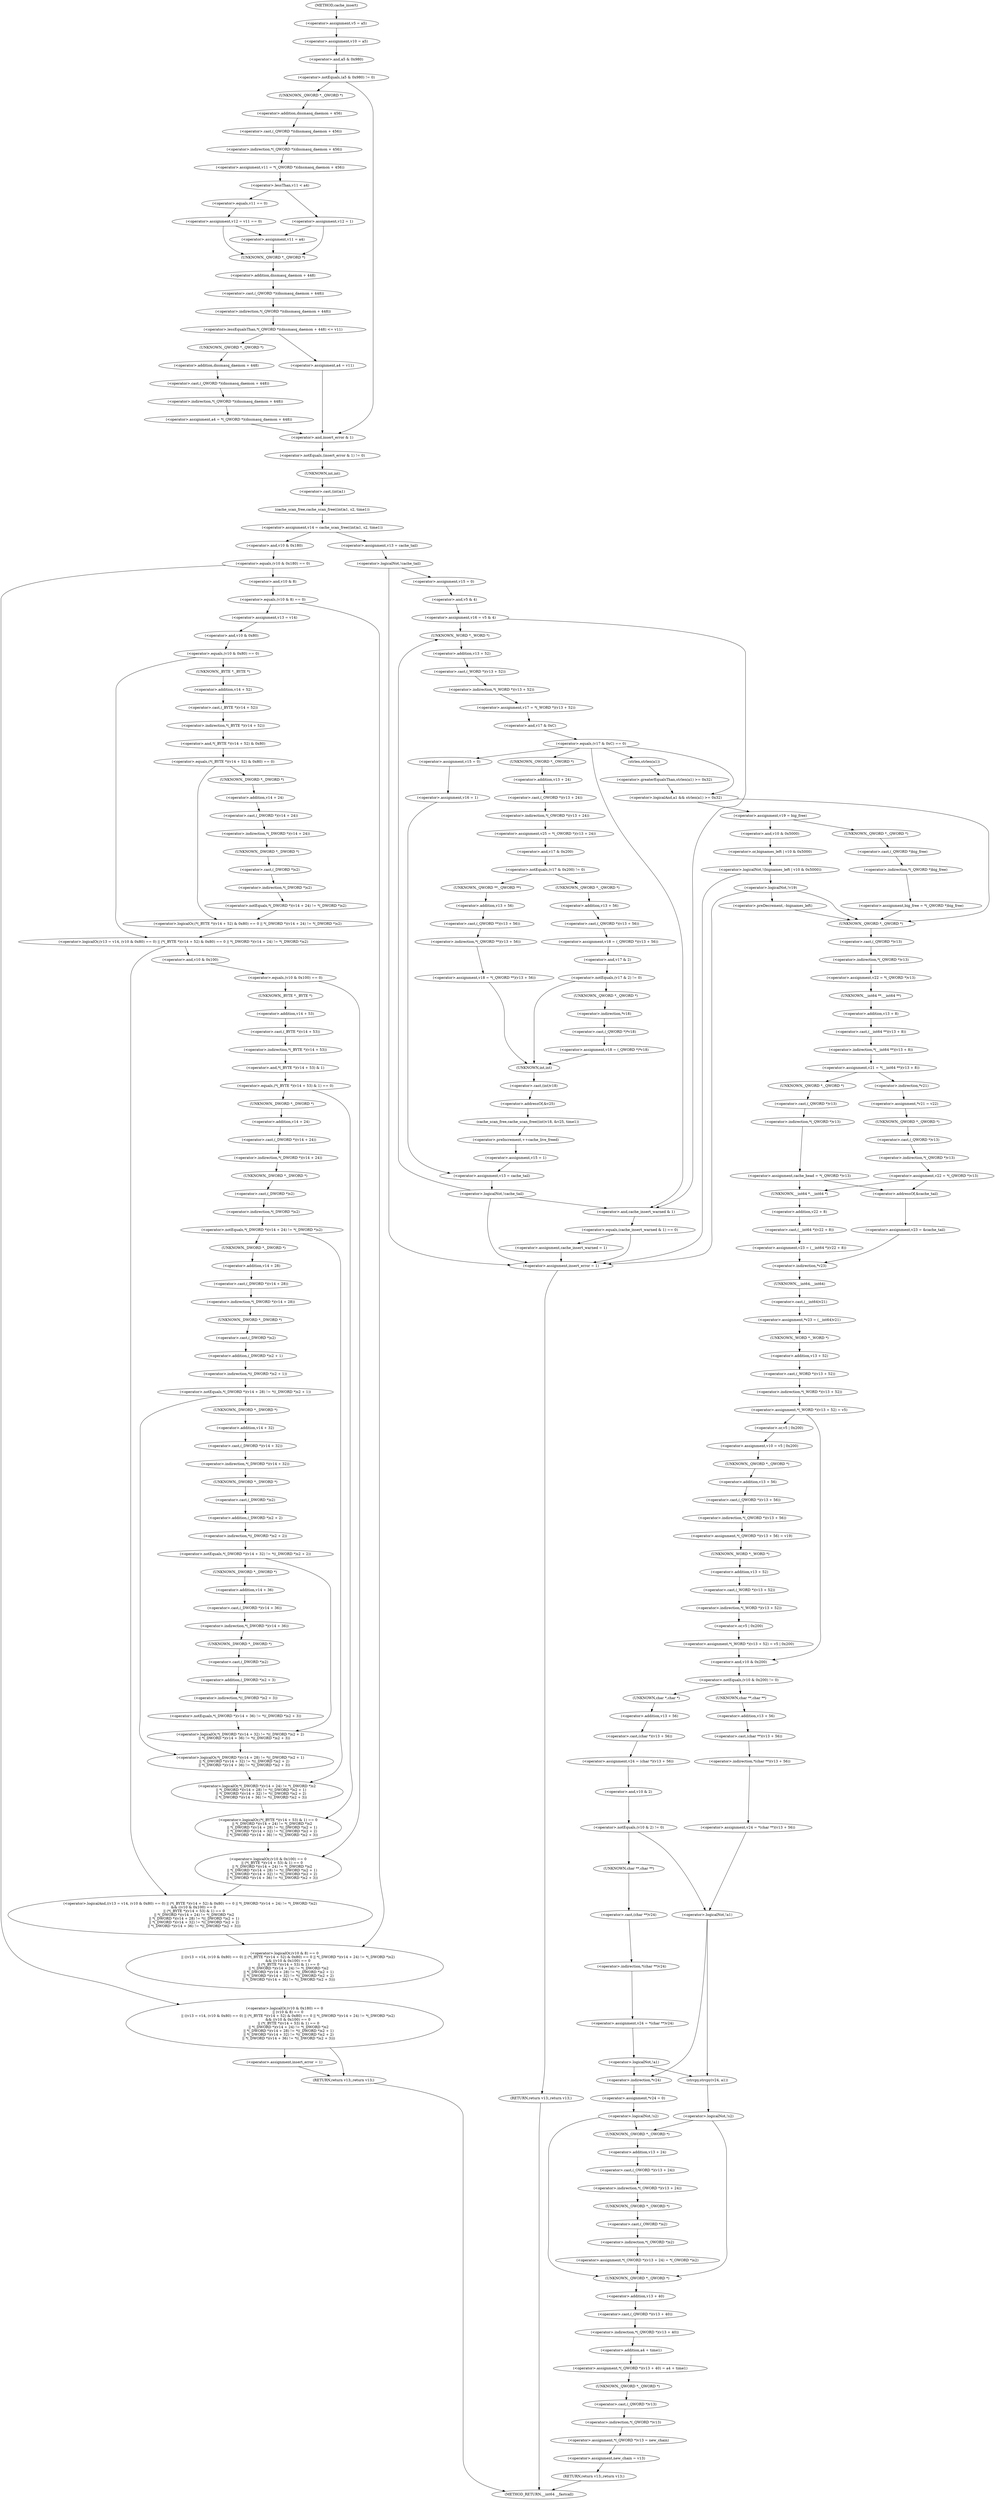digraph cache_insert {  
"1000140" [label = "(<operator>.assignment,v5 = a5)" ]
"1000143" [label = "(<operator>.assignment,v10 = a5)" ]
"1000147" [label = "(<operator>.notEquals,(a5 & 0x980) != 0)" ]
"1000148" [label = "(<operator>.and,a5 & 0x980)" ]
"1000153" [label = "(<operator>.assignment,v11 = *(_QWORD *)(dnsmasq_daemon + 456))" ]
"1000155" [label = "(<operator>.indirection,*(_QWORD *)(dnsmasq_daemon + 456))" ]
"1000156" [label = "(<operator>.cast,(_QWORD *)(dnsmasq_daemon + 456))" ]
"1000157" [label = "(UNKNOWN,_QWORD *,_QWORD *)" ]
"1000158" [label = "(<operator>.addition,dnsmasq_daemon + 456)" ]
"1000162" [label = "(<operator>.lessThan,v11 < a4)" ]
"1000165" [label = "(<operator>.assignment,v12 = v11 == 0)" ]
"1000167" [label = "(<operator>.equals,v11 == 0)" ]
"1000171" [label = "(<operator>.assignment,v12 = 1)" ]
"1000176" [label = "(<operator>.assignment,v11 = a4)" ]
"1000180" [label = "(<operator>.lessEqualsThan,*(_QWORD *)(dnsmasq_daemon + 448) <= v11)" ]
"1000181" [label = "(<operator>.indirection,*(_QWORD *)(dnsmasq_daemon + 448))" ]
"1000182" [label = "(<operator>.cast,(_QWORD *)(dnsmasq_daemon + 448))" ]
"1000183" [label = "(UNKNOWN,_QWORD *,_QWORD *)" ]
"1000184" [label = "(<operator>.addition,dnsmasq_daemon + 448)" ]
"1000188" [label = "(<operator>.assignment,a4 = v11)" ]
"1000192" [label = "(<operator>.assignment,a4 = *(_QWORD *)(dnsmasq_daemon + 448))" ]
"1000194" [label = "(<operator>.indirection,*(_QWORD *)(dnsmasq_daemon + 448))" ]
"1000195" [label = "(<operator>.cast,(_QWORD *)(dnsmasq_daemon + 448))" ]
"1000196" [label = "(UNKNOWN,_QWORD *,_QWORD *)" ]
"1000197" [label = "(<operator>.addition,dnsmasq_daemon + 448)" ]
"1000201" [label = "(<operator>.notEquals,(insert_error & 1) != 0)" ]
"1000202" [label = "(<operator>.and,insert_error & 1)" ]
"1000207" [label = "(<operator>.assignment,v14 = cache_scan_free((int)a1, s2, time1))" ]
"1000209" [label = "(cache_scan_free,cache_scan_free((int)a1, s2, time1))" ]
"1000210" [label = "(<operator>.cast,(int)a1)" ]
"1000211" [label = "(UNKNOWN,int,int)" ]
"1000219" [label = "(<operator>.logicalOr,(v10 & 0x180) == 0\n      || (v10 & 8) == 0\n      || ((v13 = v14, (v10 & 0x80) == 0) || (*(_BYTE *)(v14 + 52) & 0x80) == 0 || *(_DWORD *)(v14 + 24) != *(_DWORD *)s2)\n      && ((v10 & 0x100) == 0\n       || (*(_BYTE *)(v14 + 53) & 1) == 0\n       || *(_DWORD *)(v14 + 24) != *(_DWORD *)s2\n       || *(_DWORD *)(v14 + 28) != *((_DWORD *)s2 + 1)\n       || *(_DWORD *)(v14 + 32) != *((_DWORD *)s2 + 2)\n       || *(_DWORD *)(v14 + 36) != *((_DWORD *)s2 + 3)))" ]
"1000220" [label = "(<operator>.equals,(v10 & 0x180) == 0)" ]
"1000221" [label = "(<operator>.and,v10 & 0x180)" ]
"1000225" [label = "(<operator>.logicalOr,(v10 & 8) == 0\n      || ((v13 = v14, (v10 & 0x80) == 0) || (*(_BYTE *)(v14 + 52) & 0x80) == 0 || *(_DWORD *)(v14 + 24) != *(_DWORD *)s2)\n      && ((v10 & 0x100) == 0\n       || (*(_BYTE *)(v14 + 53) & 1) == 0\n       || *(_DWORD *)(v14 + 24) != *(_DWORD *)s2\n       || *(_DWORD *)(v14 + 28) != *((_DWORD *)s2 + 1)\n       || *(_DWORD *)(v14 + 32) != *((_DWORD *)s2 + 2)\n       || *(_DWORD *)(v14 + 36) != *((_DWORD *)s2 + 3)))" ]
"1000226" [label = "(<operator>.equals,(v10 & 8) == 0)" ]
"1000227" [label = "(<operator>.and,v10 & 8)" ]
"1000231" [label = "(<operator>.logicalAnd,((v13 = v14, (v10 & 0x80) == 0) || (*(_BYTE *)(v14 + 52) & 0x80) == 0 || *(_DWORD *)(v14 + 24) != *(_DWORD *)s2)\n      && ((v10 & 0x100) == 0\n       || (*(_BYTE *)(v14 + 53) & 1) == 0\n       || *(_DWORD *)(v14 + 24) != *(_DWORD *)s2\n       || *(_DWORD *)(v14 + 28) != *((_DWORD *)s2 + 1)\n       || *(_DWORD *)(v14 + 32) != *((_DWORD *)s2 + 2)\n       || *(_DWORD *)(v14 + 36) != *((_DWORD *)s2 + 3)))" ]
"1000232" [label = "(<operator>.logicalOr,(v13 = v14, (v10 & 0x80) == 0) || (*(_BYTE *)(v14 + 52) & 0x80) == 0 || *(_DWORD *)(v14 + 24) != *(_DWORD *)s2)" ]
"1000234" [label = "(<operator>.assignment,v13 = v14)" ]
"1000237" [label = "(<operator>.equals,(v10 & 0x80) == 0)" ]
"1000238" [label = "(<operator>.and,v10 & 0x80)" ]
"1000242" [label = "(<operator>.logicalOr,(*(_BYTE *)(v14 + 52) & 0x80) == 0 || *(_DWORD *)(v14 + 24) != *(_DWORD *)s2)" ]
"1000243" [label = "(<operator>.equals,(*(_BYTE *)(v14 + 52) & 0x80) == 0)" ]
"1000244" [label = "(<operator>.and,*(_BYTE *)(v14 + 52) & 0x80)" ]
"1000245" [label = "(<operator>.indirection,*(_BYTE *)(v14 + 52))" ]
"1000246" [label = "(<operator>.cast,(_BYTE *)(v14 + 52))" ]
"1000247" [label = "(UNKNOWN,_BYTE *,_BYTE *)" ]
"1000248" [label = "(<operator>.addition,v14 + 52)" ]
"1000253" [label = "(<operator>.notEquals,*(_DWORD *)(v14 + 24) != *(_DWORD *)s2)" ]
"1000254" [label = "(<operator>.indirection,*(_DWORD *)(v14 + 24))" ]
"1000255" [label = "(<operator>.cast,(_DWORD *)(v14 + 24))" ]
"1000256" [label = "(UNKNOWN,_DWORD *,_DWORD *)" ]
"1000257" [label = "(<operator>.addition,v14 + 24)" ]
"1000260" [label = "(<operator>.indirection,*(_DWORD *)s2)" ]
"1000261" [label = "(<operator>.cast,(_DWORD *)s2)" ]
"1000262" [label = "(UNKNOWN,_DWORD *,_DWORD *)" ]
"1000264" [label = "(<operator>.logicalOr,(v10 & 0x100) == 0\n       || (*(_BYTE *)(v14 + 53) & 1) == 0\n       || *(_DWORD *)(v14 + 24) != *(_DWORD *)s2\n       || *(_DWORD *)(v14 + 28) != *((_DWORD *)s2 + 1)\n       || *(_DWORD *)(v14 + 32) != *((_DWORD *)s2 + 2)\n       || *(_DWORD *)(v14 + 36) != *((_DWORD *)s2 + 3))" ]
"1000265" [label = "(<operator>.equals,(v10 & 0x100) == 0)" ]
"1000266" [label = "(<operator>.and,v10 & 0x100)" ]
"1000270" [label = "(<operator>.logicalOr,(*(_BYTE *)(v14 + 53) & 1) == 0\n       || *(_DWORD *)(v14 + 24) != *(_DWORD *)s2\n       || *(_DWORD *)(v14 + 28) != *((_DWORD *)s2 + 1)\n       || *(_DWORD *)(v14 + 32) != *((_DWORD *)s2 + 2)\n       || *(_DWORD *)(v14 + 36) != *((_DWORD *)s2 + 3))" ]
"1000271" [label = "(<operator>.equals,(*(_BYTE *)(v14 + 53) & 1) == 0)" ]
"1000272" [label = "(<operator>.and,*(_BYTE *)(v14 + 53) & 1)" ]
"1000273" [label = "(<operator>.indirection,*(_BYTE *)(v14 + 53))" ]
"1000274" [label = "(<operator>.cast,(_BYTE *)(v14 + 53))" ]
"1000275" [label = "(UNKNOWN,_BYTE *,_BYTE *)" ]
"1000276" [label = "(<operator>.addition,v14 + 53)" ]
"1000281" [label = "(<operator>.logicalOr,*(_DWORD *)(v14 + 24) != *(_DWORD *)s2\n       || *(_DWORD *)(v14 + 28) != *((_DWORD *)s2 + 1)\n       || *(_DWORD *)(v14 + 32) != *((_DWORD *)s2 + 2)\n       || *(_DWORD *)(v14 + 36) != *((_DWORD *)s2 + 3))" ]
"1000282" [label = "(<operator>.notEquals,*(_DWORD *)(v14 + 24) != *(_DWORD *)s2)" ]
"1000283" [label = "(<operator>.indirection,*(_DWORD *)(v14 + 24))" ]
"1000284" [label = "(<operator>.cast,(_DWORD *)(v14 + 24))" ]
"1000285" [label = "(UNKNOWN,_DWORD *,_DWORD *)" ]
"1000286" [label = "(<operator>.addition,v14 + 24)" ]
"1000289" [label = "(<operator>.indirection,*(_DWORD *)s2)" ]
"1000290" [label = "(<operator>.cast,(_DWORD *)s2)" ]
"1000291" [label = "(UNKNOWN,_DWORD *,_DWORD *)" ]
"1000293" [label = "(<operator>.logicalOr,*(_DWORD *)(v14 + 28) != *((_DWORD *)s2 + 1)\n       || *(_DWORD *)(v14 + 32) != *((_DWORD *)s2 + 2)\n       || *(_DWORD *)(v14 + 36) != *((_DWORD *)s2 + 3))" ]
"1000294" [label = "(<operator>.notEquals,*(_DWORD *)(v14 + 28) != *((_DWORD *)s2 + 1))" ]
"1000295" [label = "(<operator>.indirection,*(_DWORD *)(v14 + 28))" ]
"1000296" [label = "(<operator>.cast,(_DWORD *)(v14 + 28))" ]
"1000297" [label = "(UNKNOWN,_DWORD *,_DWORD *)" ]
"1000298" [label = "(<operator>.addition,v14 + 28)" ]
"1000301" [label = "(<operator>.indirection,*((_DWORD *)s2 + 1))" ]
"1000302" [label = "(<operator>.addition,(_DWORD *)s2 + 1)" ]
"1000303" [label = "(<operator>.cast,(_DWORD *)s2)" ]
"1000304" [label = "(UNKNOWN,_DWORD *,_DWORD *)" ]
"1000307" [label = "(<operator>.logicalOr,*(_DWORD *)(v14 + 32) != *((_DWORD *)s2 + 2)\n       || *(_DWORD *)(v14 + 36) != *((_DWORD *)s2 + 3))" ]
"1000308" [label = "(<operator>.notEquals,*(_DWORD *)(v14 + 32) != *((_DWORD *)s2 + 2))" ]
"1000309" [label = "(<operator>.indirection,*(_DWORD *)(v14 + 32))" ]
"1000310" [label = "(<operator>.cast,(_DWORD *)(v14 + 32))" ]
"1000311" [label = "(UNKNOWN,_DWORD *,_DWORD *)" ]
"1000312" [label = "(<operator>.addition,v14 + 32)" ]
"1000315" [label = "(<operator>.indirection,*((_DWORD *)s2 + 2))" ]
"1000316" [label = "(<operator>.addition,(_DWORD *)s2 + 2)" ]
"1000317" [label = "(<operator>.cast,(_DWORD *)s2)" ]
"1000318" [label = "(UNKNOWN,_DWORD *,_DWORD *)" ]
"1000321" [label = "(<operator>.notEquals,*(_DWORD *)(v14 + 36) != *((_DWORD *)s2 + 3))" ]
"1000322" [label = "(<operator>.indirection,*(_DWORD *)(v14 + 36))" ]
"1000323" [label = "(<operator>.cast,(_DWORD *)(v14 + 36))" ]
"1000324" [label = "(UNKNOWN,_DWORD *,_DWORD *)" ]
"1000325" [label = "(<operator>.addition,v14 + 36)" ]
"1000328" [label = "(<operator>.indirection,*((_DWORD *)s2 + 3))" ]
"1000329" [label = "(<operator>.addition,(_DWORD *)s2 + 3)" ]
"1000330" [label = "(<operator>.cast,(_DWORD *)s2)" ]
"1000331" [label = "(UNKNOWN,_DWORD *,_DWORD *)" ]
"1000336" [label = "(<operator>.assignment,insert_error = 1)" ]
"1000339" [label = "(RETURN,return v13;,return v13;)" ]
"1000341" [label = "(<operator>.assignment,v13 = cache_tail)" ]
"1000345" [label = "(<operator>.logicalNot,!cache_tail)" ]
"1000348" [label = "(<operator>.assignment,v15 = 0)" ]
"1000351" [label = "(<operator>.assignment,v16 = v5 & 4)" ]
"1000353" [label = "(<operator>.and,v5 & 4)" ]
"1000359" [label = "(<operator>.assignment,v17 = *(_WORD *)(v13 + 52))" ]
"1000361" [label = "(<operator>.indirection,*(_WORD *)(v13 + 52))" ]
"1000362" [label = "(<operator>.cast,(_WORD *)(v13 + 52))" ]
"1000363" [label = "(UNKNOWN,_WORD *,_WORD *)" ]
"1000364" [label = "(<operator>.addition,v13 + 52)" ]
"1000368" [label = "(<operator>.equals,(v17 & 0xC) == 0)" ]
"1000369" [label = "(<operator>.and,v17 & 0xC)" ]
"1000375" [label = "(<operator>.logicalAnd,a1 && strlen(a1) >= 0x32)" ]
"1000377" [label = "(<operator>.greaterEqualsThan,strlen(a1) >= 0x32)" ]
"1000378" [label = "(strlen,strlen(a1))" ]
"1000382" [label = "(<operator>.assignment,v19 = big_free)" ]
"1000388" [label = "(<operator>.assignment,big_free = *(_QWORD *)big_free)" ]
"1000390" [label = "(<operator>.indirection,*(_QWORD *)big_free)" ]
"1000391" [label = "(<operator>.cast,(_QWORD *)big_free)" ]
"1000392" [label = "(UNKNOWN,_QWORD *,_QWORD *)" ]
"1000397" [label = "(<operator>.logicalNot,!(bignames_left | v10 & 0x5000))" ]
"1000398" [label = "(<operator>.or,bignames_left | v10 & 0x5000)" ]
"1000400" [label = "(<operator>.and,v10 & 0x5000)" ]
"1000405" [label = "(<operator>.logicalNot,!v19)" ]
"1000410" [label = "(<operator>.preDecrement,--bignames_left)" ]
"1000415" [label = "(<operator>.assignment,v22 = *(_QWORD *)v13)" ]
"1000417" [label = "(<operator>.indirection,*(_QWORD *)v13)" ]
"1000418" [label = "(<operator>.cast,(_QWORD *)v13)" ]
"1000419" [label = "(UNKNOWN,_QWORD *,_QWORD *)" ]
"1000421" [label = "(<operator>.assignment,v21 = *(__int64 **)(v13 + 8))" ]
"1000423" [label = "(<operator>.indirection,*(__int64 **)(v13 + 8))" ]
"1000424" [label = "(<operator>.cast,(__int64 **)(v13 + 8))" ]
"1000425" [label = "(UNKNOWN,__int64 **,__int64 **)" ]
"1000426" [label = "(<operator>.addition,v13 + 8)" ]
"1000432" [label = "(<operator>.assignment,*v21 = v22)" ]
"1000433" [label = "(<operator>.indirection,*v21)" ]
"1000436" [label = "(<operator>.assignment,v22 = *(_QWORD *)v13)" ]
"1000438" [label = "(<operator>.indirection,*(_QWORD *)v13)" ]
"1000439" [label = "(<operator>.cast,(_QWORD *)v13)" ]
"1000440" [label = "(UNKNOWN,_QWORD *,_QWORD *)" ]
"1000444" [label = "(<operator>.assignment,cache_head = *(_QWORD *)v13)" ]
"1000446" [label = "(<operator>.indirection,*(_QWORD *)v13)" ]
"1000447" [label = "(<operator>.cast,(_QWORD *)v13)" ]
"1000448" [label = "(UNKNOWN,_QWORD *,_QWORD *)" ]
"1000452" [label = "(<operator>.assignment,v23 = (__int64 *)(v22 + 8))" ]
"1000454" [label = "(<operator>.cast,(__int64 *)(v22 + 8))" ]
"1000455" [label = "(UNKNOWN,__int64 *,__int64 *)" ]
"1000456" [label = "(<operator>.addition,v22 + 8)" ]
"1000460" [label = "(<operator>.assignment,v23 = &cache_tail)" ]
"1000462" [label = "(<operator>.addressOf,&cache_tail)" ]
"1000464" [label = "(<operator>.assignment,*v23 = (__int64)v21)" ]
"1000465" [label = "(<operator>.indirection,*v23)" ]
"1000467" [label = "(<operator>.cast,(__int64)v21)" ]
"1000468" [label = "(UNKNOWN,__int64,__int64)" ]
"1000470" [label = "(<operator>.assignment,*(_WORD *)(v13 + 52) = v5)" ]
"1000471" [label = "(<operator>.indirection,*(_WORD *)(v13 + 52))" ]
"1000472" [label = "(<operator>.cast,(_WORD *)(v13 + 52))" ]
"1000473" [label = "(UNKNOWN,_WORD *,_WORD *)" ]
"1000474" [label = "(<operator>.addition,v13 + 52)" ]
"1000481" [label = "(<operator>.assignment,v10 = v5 | 0x200)" ]
"1000483" [label = "(<operator>.or,v5 | 0x200)" ]
"1000486" [label = "(<operator>.assignment,*(_QWORD *)(v13 + 56) = v19)" ]
"1000487" [label = "(<operator>.indirection,*(_QWORD *)(v13 + 56))" ]
"1000488" [label = "(<operator>.cast,(_QWORD *)(v13 + 56))" ]
"1000489" [label = "(UNKNOWN,_QWORD *,_QWORD *)" ]
"1000490" [label = "(<operator>.addition,v13 + 56)" ]
"1000494" [label = "(<operator>.assignment,*(_WORD *)(v13 + 52) = v5 | 0x200)" ]
"1000495" [label = "(<operator>.indirection,*(_WORD *)(v13 + 52))" ]
"1000496" [label = "(<operator>.cast,(_WORD *)(v13 + 52))" ]
"1000497" [label = "(UNKNOWN,_WORD *,_WORD *)" ]
"1000498" [label = "(<operator>.addition,v13 + 52)" ]
"1000501" [label = "(<operator>.or,v5 | 0x200)" ]
"1000505" [label = "(<operator>.notEquals,(v10 & 0x200) != 0)" ]
"1000506" [label = "(<operator>.and,v10 & 0x200)" ]
"1000511" [label = "(<operator>.assignment,v24 = *(char **)(v13 + 56))" ]
"1000513" [label = "(<operator>.indirection,*(char **)(v13 + 56))" ]
"1000514" [label = "(<operator>.cast,(char **)(v13 + 56))" ]
"1000515" [label = "(UNKNOWN,char **,char **)" ]
"1000516" [label = "(<operator>.addition,v13 + 56)" ]
"1000521" [label = "(<operator>.assignment,v24 = (char *)(v13 + 56))" ]
"1000523" [label = "(<operator>.cast,(char *)(v13 + 56))" ]
"1000524" [label = "(UNKNOWN,char *,char *)" ]
"1000525" [label = "(<operator>.addition,v13 + 56)" ]
"1000529" [label = "(<operator>.notEquals,(v10 & 2) != 0)" ]
"1000530" [label = "(<operator>.and,v10 & 2)" ]
"1000535" [label = "(<operator>.assignment,v24 = *(char **)v24)" ]
"1000537" [label = "(<operator>.indirection,*(char **)v24)" ]
"1000538" [label = "(<operator>.cast,(char **)v24)" ]
"1000539" [label = "(UNKNOWN,char **,char **)" ]
"1000542" [label = "(<operator>.logicalNot,!a1)" ]
"1000546" [label = "(<operator>.assignment,*v24 = 0)" ]
"1000547" [label = "(<operator>.indirection,*v24)" ]
"1000551" [label = "(<operator>.logicalNot,!s2)" ]
"1000555" [label = "(<operator>.assignment,*(_QWORD *)(v13 + 40) = a4 + time1)" ]
"1000556" [label = "(<operator>.indirection,*(_QWORD *)(v13 + 40))" ]
"1000557" [label = "(<operator>.cast,(_QWORD *)(v13 + 40))" ]
"1000558" [label = "(UNKNOWN,_QWORD *,_QWORD *)" ]
"1000559" [label = "(<operator>.addition,v13 + 40)" ]
"1000562" [label = "(<operator>.addition,a4 + time1)" ]
"1000565" [label = "(<operator>.assignment,*(_QWORD *)v13 = new_chain)" ]
"1000566" [label = "(<operator>.indirection,*(_QWORD *)v13)" ]
"1000567" [label = "(<operator>.cast,(_QWORD *)v13)" ]
"1000568" [label = "(UNKNOWN,_QWORD *,_QWORD *)" ]
"1000571" [label = "(<operator>.assignment,new_chain = v13)" ]
"1000574" [label = "(RETURN,return v13;,return v13;)" ]
"1000577" [label = "(<operator>.assignment,*(_OWORD *)(v13 + 24) = *(_OWORD *)s2)" ]
"1000578" [label = "(<operator>.indirection,*(_OWORD *)(v13 + 24))" ]
"1000579" [label = "(<operator>.cast,(_OWORD *)(v13 + 24))" ]
"1000580" [label = "(UNKNOWN,_OWORD *,_OWORD *)" ]
"1000581" [label = "(<operator>.addition,v13 + 24)" ]
"1000584" [label = "(<operator>.indirection,*(_OWORD *)s2)" ]
"1000585" [label = "(<operator>.cast,(_OWORD *)s2)" ]
"1000586" [label = "(UNKNOWN,_OWORD *,_OWORD *)" ]
"1000590" [label = "(strcpy,strcpy(v24, a1))" ]
"1000594" [label = "(<operator>.logicalNot,!s2)" ]
"1000599" [label = "(<operator>.logicalNot,!a1)" ]
"1000609" [label = "(<operator>.assignment,v25 = *(_OWORD *)(v13 + 24))" ]
"1000611" [label = "(<operator>.indirection,*(_OWORD *)(v13 + 24))" ]
"1000612" [label = "(<operator>.cast,(_OWORD *)(v13 + 24))" ]
"1000613" [label = "(UNKNOWN,_OWORD *,_OWORD *)" ]
"1000614" [label = "(<operator>.addition,v13 + 24)" ]
"1000618" [label = "(<operator>.notEquals,(v17 & 0x200) != 0)" ]
"1000619" [label = "(<operator>.and,v17 & 0x200)" ]
"1000624" [label = "(<operator>.assignment,v18 = *(_QWORD **)(v13 + 56))" ]
"1000626" [label = "(<operator>.indirection,*(_QWORD **)(v13 + 56))" ]
"1000627" [label = "(<operator>.cast,(_QWORD **)(v13 + 56))" ]
"1000628" [label = "(UNKNOWN,_QWORD **,_QWORD **)" ]
"1000629" [label = "(<operator>.addition,v13 + 56)" ]
"1000634" [label = "(<operator>.assignment,v18 = (_QWORD *)(v13 + 56))" ]
"1000636" [label = "(<operator>.cast,(_QWORD *)(v13 + 56))" ]
"1000637" [label = "(UNKNOWN,_QWORD *,_QWORD *)" ]
"1000638" [label = "(<operator>.addition,v13 + 56)" ]
"1000642" [label = "(<operator>.notEquals,(v17 & 2) != 0)" ]
"1000643" [label = "(<operator>.and,v17 & 2)" ]
"1000647" [label = "(<operator>.assignment,v18 = (_QWORD *)*v18)" ]
"1000649" [label = "(<operator>.cast,(_QWORD *)*v18)" ]
"1000650" [label = "(UNKNOWN,_QWORD *,_QWORD *)" ]
"1000651" [label = "(<operator>.indirection,*v18)" ]
"1000653" [label = "(cache_scan_free,cache_scan_free((int)v18, &v25, time1))" ]
"1000654" [label = "(<operator>.cast,(int)v18)" ]
"1000655" [label = "(UNKNOWN,int,int)" ]
"1000657" [label = "(<operator>.addressOf,&v25)" ]
"1000660" [label = "(<operator>.preIncrement,++cache_live_freed)" ]
"1000662" [label = "(<operator>.assignment,v15 = 1)" ]
"1000667" [label = "(<operator>.assignment,v15 = 0)" ]
"1000670" [label = "(<operator>.assignment,v16 = 1)" ]
"1000673" [label = "(<operator>.assignment,v13 = cache_tail)" ]
"1000677" [label = "(<operator>.logicalNot,!cache_tail)" ]
"1000681" [label = "(<operator>.equals,(cache_insert_warned & 1) == 0)" ]
"1000682" [label = "(<operator>.and,cache_insert_warned & 1)" ]
"1000687" [label = "(<operator>.assignment,cache_insert_warned = 1)" ]
"1000692" [label = "(<operator>.assignment,insert_error = 1)" ]
"1000695" [label = "(RETURN,return v13;,return v13;)" ]
"1000117" [label = "(METHOD,cache_insert)" ]
"1000697" [label = "(METHOD_RETURN,__int64 __fastcall)" ]
  "1000140" -> "1000143" 
  "1000143" -> "1000148" 
  "1000147" -> "1000157" 
  "1000147" -> "1000202" 
  "1000148" -> "1000147" 
  "1000153" -> "1000162" 
  "1000155" -> "1000153" 
  "1000156" -> "1000155" 
  "1000157" -> "1000158" 
  "1000158" -> "1000156" 
  "1000162" -> "1000167" 
  "1000162" -> "1000171" 
  "1000165" -> "1000183" 
  "1000165" -> "1000176" 
  "1000167" -> "1000165" 
  "1000171" -> "1000183" 
  "1000171" -> "1000176" 
  "1000176" -> "1000183" 
  "1000180" -> "1000188" 
  "1000180" -> "1000196" 
  "1000181" -> "1000180" 
  "1000182" -> "1000181" 
  "1000183" -> "1000184" 
  "1000184" -> "1000182" 
  "1000188" -> "1000202" 
  "1000192" -> "1000202" 
  "1000194" -> "1000192" 
  "1000195" -> "1000194" 
  "1000196" -> "1000197" 
  "1000197" -> "1000195" 
  "1000201" -> "1000211" 
  "1000202" -> "1000201" 
  "1000207" -> "1000221" 
  "1000207" -> "1000341" 
  "1000209" -> "1000207" 
  "1000210" -> "1000209" 
  "1000211" -> "1000210" 
  "1000219" -> "1000336" 
  "1000219" -> "1000339" 
  "1000220" -> "1000219" 
  "1000220" -> "1000227" 
  "1000221" -> "1000220" 
  "1000225" -> "1000219" 
  "1000226" -> "1000225" 
  "1000226" -> "1000234" 
  "1000227" -> "1000226" 
  "1000231" -> "1000225" 
  "1000232" -> "1000231" 
  "1000232" -> "1000266" 
  "1000234" -> "1000238" 
  "1000237" -> "1000247" 
  "1000237" -> "1000232" 
  "1000238" -> "1000237" 
  "1000242" -> "1000232" 
  "1000243" -> "1000256" 
  "1000243" -> "1000242" 
  "1000244" -> "1000243" 
  "1000245" -> "1000244" 
  "1000246" -> "1000245" 
  "1000247" -> "1000248" 
  "1000248" -> "1000246" 
  "1000253" -> "1000242" 
  "1000254" -> "1000262" 
  "1000255" -> "1000254" 
  "1000256" -> "1000257" 
  "1000257" -> "1000255" 
  "1000260" -> "1000253" 
  "1000261" -> "1000260" 
  "1000262" -> "1000261" 
  "1000264" -> "1000231" 
  "1000265" -> "1000275" 
  "1000265" -> "1000264" 
  "1000266" -> "1000265" 
  "1000270" -> "1000264" 
  "1000271" -> "1000285" 
  "1000271" -> "1000270" 
  "1000272" -> "1000271" 
  "1000273" -> "1000272" 
  "1000274" -> "1000273" 
  "1000275" -> "1000276" 
  "1000276" -> "1000274" 
  "1000281" -> "1000270" 
  "1000282" -> "1000297" 
  "1000282" -> "1000281" 
  "1000283" -> "1000291" 
  "1000284" -> "1000283" 
  "1000285" -> "1000286" 
  "1000286" -> "1000284" 
  "1000289" -> "1000282" 
  "1000290" -> "1000289" 
  "1000291" -> "1000290" 
  "1000293" -> "1000281" 
  "1000294" -> "1000311" 
  "1000294" -> "1000293" 
  "1000295" -> "1000304" 
  "1000296" -> "1000295" 
  "1000297" -> "1000298" 
  "1000298" -> "1000296" 
  "1000301" -> "1000294" 
  "1000302" -> "1000301" 
  "1000303" -> "1000302" 
  "1000304" -> "1000303" 
  "1000307" -> "1000293" 
  "1000308" -> "1000324" 
  "1000308" -> "1000307" 
  "1000309" -> "1000318" 
  "1000310" -> "1000309" 
  "1000311" -> "1000312" 
  "1000312" -> "1000310" 
  "1000315" -> "1000308" 
  "1000316" -> "1000315" 
  "1000317" -> "1000316" 
  "1000318" -> "1000317" 
  "1000321" -> "1000307" 
  "1000322" -> "1000331" 
  "1000323" -> "1000322" 
  "1000324" -> "1000325" 
  "1000325" -> "1000323" 
  "1000328" -> "1000321" 
  "1000329" -> "1000328" 
  "1000330" -> "1000329" 
  "1000331" -> "1000330" 
  "1000336" -> "1000339" 
  "1000339" -> "1000697" 
  "1000341" -> "1000345" 
  "1000345" -> "1000692" 
  "1000345" -> "1000348" 
  "1000348" -> "1000353" 
  "1000351" -> "1000363" 
  "1000351" -> "1000682" 
  "1000353" -> "1000351" 
  "1000359" -> "1000369" 
  "1000361" -> "1000359" 
  "1000362" -> "1000361" 
  "1000363" -> "1000364" 
  "1000364" -> "1000362" 
  "1000368" -> "1000375" 
  "1000368" -> "1000378" 
  "1000368" -> "1000682" 
  "1000368" -> "1000613" 
  "1000368" -> "1000667" 
  "1000369" -> "1000368" 
  "1000375" -> "1000382" 
  "1000375" -> "1000419" 
  "1000377" -> "1000375" 
  "1000378" -> "1000377" 
  "1000382" -> "1000392" 
  "1000382" -> "1000400" 
  "1000388" -> "1000419" 
  "1000390" -> "1000388" 
  "1000391" -> "1000390" 
  "1000392" -> "1000391" 
  "1000397" -> "1000692" 
  "1000397" -> "1000405" 
  "1000398" -> "1000397" 
  "1000400" -> "1000398" 
  "1000405" -> "1000692" 
  "1000405" -> "1000410" 
  "1000405" -> "1000419" 
  "1000410" -> "1000419" 
  "1000415" -> "1000425" 
  "1000417" -> "1000415" 
  "1000418" -> "1000417" 
  "1000419" -> "1000418" 
  "1000421" -> "1000433" 
  "1000421" -> "1000448" 
  "1000423" -> "1000421" 
  "1000424" -> "1000423" 
  "1000425" -> "1000426" 
  "1000426" -> "1000424" 
  "1000432" -> "1000440" 
  "1000433" -> "1000432" 
  "1000436" -> "1000455" 
  "1000436" -> "1000462" 
  "1000438" -> "1000436" 
  "1000439" -> "1000438" 
  "1000440" -> "1000439" 
  "1000444" -> "1000455" 
  "1000444" -> "1000462" 
  "1000446" -> "1000444" 
  "1000447" -> "1000446" 
  "1000448" -> "1000447" 
  "1000452" -> "1000465" 
  "1000454" -> "1000452" 
  "1000455" -> "1000456" 
  "1000456" -> "1000454" 
  "1000460" -> "1000465" 
  "1000462" -> "1000460" 
  "1000464" -> "1000473" 
  "1000465" -> "1000468" 
  "1000467" -> "1000464" 
  "1000468" -> "1000467" 
  "1000470" -> "1000483" 
  "1000470" -> "1000506" 
  "1000471" -> "1000470" 
  "1000472" -> "1000471" 
  "1000473" -> "1000474" 
  "1000474" -> "1000472" 
  "1000481" -> "1000489" 
  "1000483" -> "1000481" 
  "1000486" -> "1000497" 
  "1000487" -> "1000486" 
  "1000488" -> "1000487" 
  "1000489" -> "1000490" 
  "1000490" -> "1000488" 
  "1000494" -> "1000506" 
  "1000495" -> "1000501" 
  "1000496" -> "1000495" 
  "1000497" -> "1000498" 
  "1000498" -> "1000496" 
  "1000501" -> "1000494" 
  "1000505" -> "1000515" 
  "1000505" -> "1000524" 
  "1000506" -> "1000505" 
  "1000511" -> "1000599" 
  "1000513" -> "1000511" 
  "1000514" -> "1000513" 
  "1000515" -> "1000516" 
  "1000516" -> "1000514" 
  "1000521" -> "1000530" 
  "1000523" -> "1000521" 
  "1000524" -> "1000525" 
  "1000525" -> "1000523" 
  "1000529" -> "1000539" 
  "1000529" -> "1000599" 
  "1000530" -> "1000529" 
  "1000535" -> "1000542" 
  "1000537" -> "1000535" 
  "1000538" -> "1000537" 
  "1000539" -> "1000538" 
  "1000542" -> "1000547" 
  "1000542" -> "1000590" 
  "1000546" -> "1000551" 
  "1000547" -> "1000546" 
  "1000551" -> "1000558" 
  "1000551" -> "1000580" 
  "1000555" -> "1000568" 
  "1000556" -> "1000562" 
  "1000557" -> "1000556" 
  "1000558" -> "1000559" 
  "1000559" -> "1000557" 
  "1000562" -> "1000555" 
  "1000565" -> "1000571" 
  "1000566" -> "1000565" 
  "1000567" -> "1000566" 
  "1000568" -> "1000567" 
  "1000571" -> "1000574" 
  "1000574" -> "1000697" 
  "1000577" -> "1000558" 
  "1000578" -> "1000586" 
  "1000579" -> "1000578" 
  "1000580" -> "1000581" 
  "1000581" -> "1000579" 
  "1000584" -> "1000577" 
  "1000585" -> "1000584" 
  "1000586" -> "1000585" 
  "1000590" -> "1000594" 
  "1000594" -> "1000558" 
  "1000594" -> "1000580" 
  "1000599" -> "1000547" 
  "1000599" -> "1000590" 
  "1000609" -> "1000619" 
  "1000611" -> "1000609" 
  "1000612" -> "1000611" 
  "1000613" -> "1000614" 
  "1000614" -> "1000612" 
  "1000618" -> "1000628" 
  "1000618" -> "1000637" 
  "1000619" -> "1000618" 
  "1000624" -> "1000655" 
  "1000626" -> "1000624" 
  "1000627" -> "1000626" 
  "1000628" -> "1000629" 
  "1000629" -> "1000627" 
  "1000634" -> "1000643" 
  "1000636" -> "1000634" 
  "1000637" -> "1000638" 
  "1000638" -> "1000636" 
  "1000642" -> "1000655" 
  "1000642" -> "1000650" 
  "1000643" -> "1000642" 
  "1000647" -> "1000655" 
  "1000649" -> "1000647" 
  "1000650" -> "1000651" 
  "1000651" -> "1000649" 
  "1000653" -> "1000660" 
  "1000654" -> "1000657" 
  "1000655" -> "1000654" 
  "1000657" -> "1000653" 
  "1000660" -> "1000662" 
  "1000662" -> "1000673" 
  "1000667" -> "1000670" 
  "1000670" -> "1000673" 
  "1000673" -> "1000677" 
  "1000677" -> "1000363" 
  "1000677" -> "1000682" 
  "1000677" -> "1000692" 
  "1000681" -> "1000687" 
  "1000681" -> "1000692" 
  "1000682" -> "1000681" 
  "1000687" -> "1000692" 
  "1000692" -> "1000695" 
  "1000695" -> "1000697" 
  "1000117" -> "1000140" 
}
